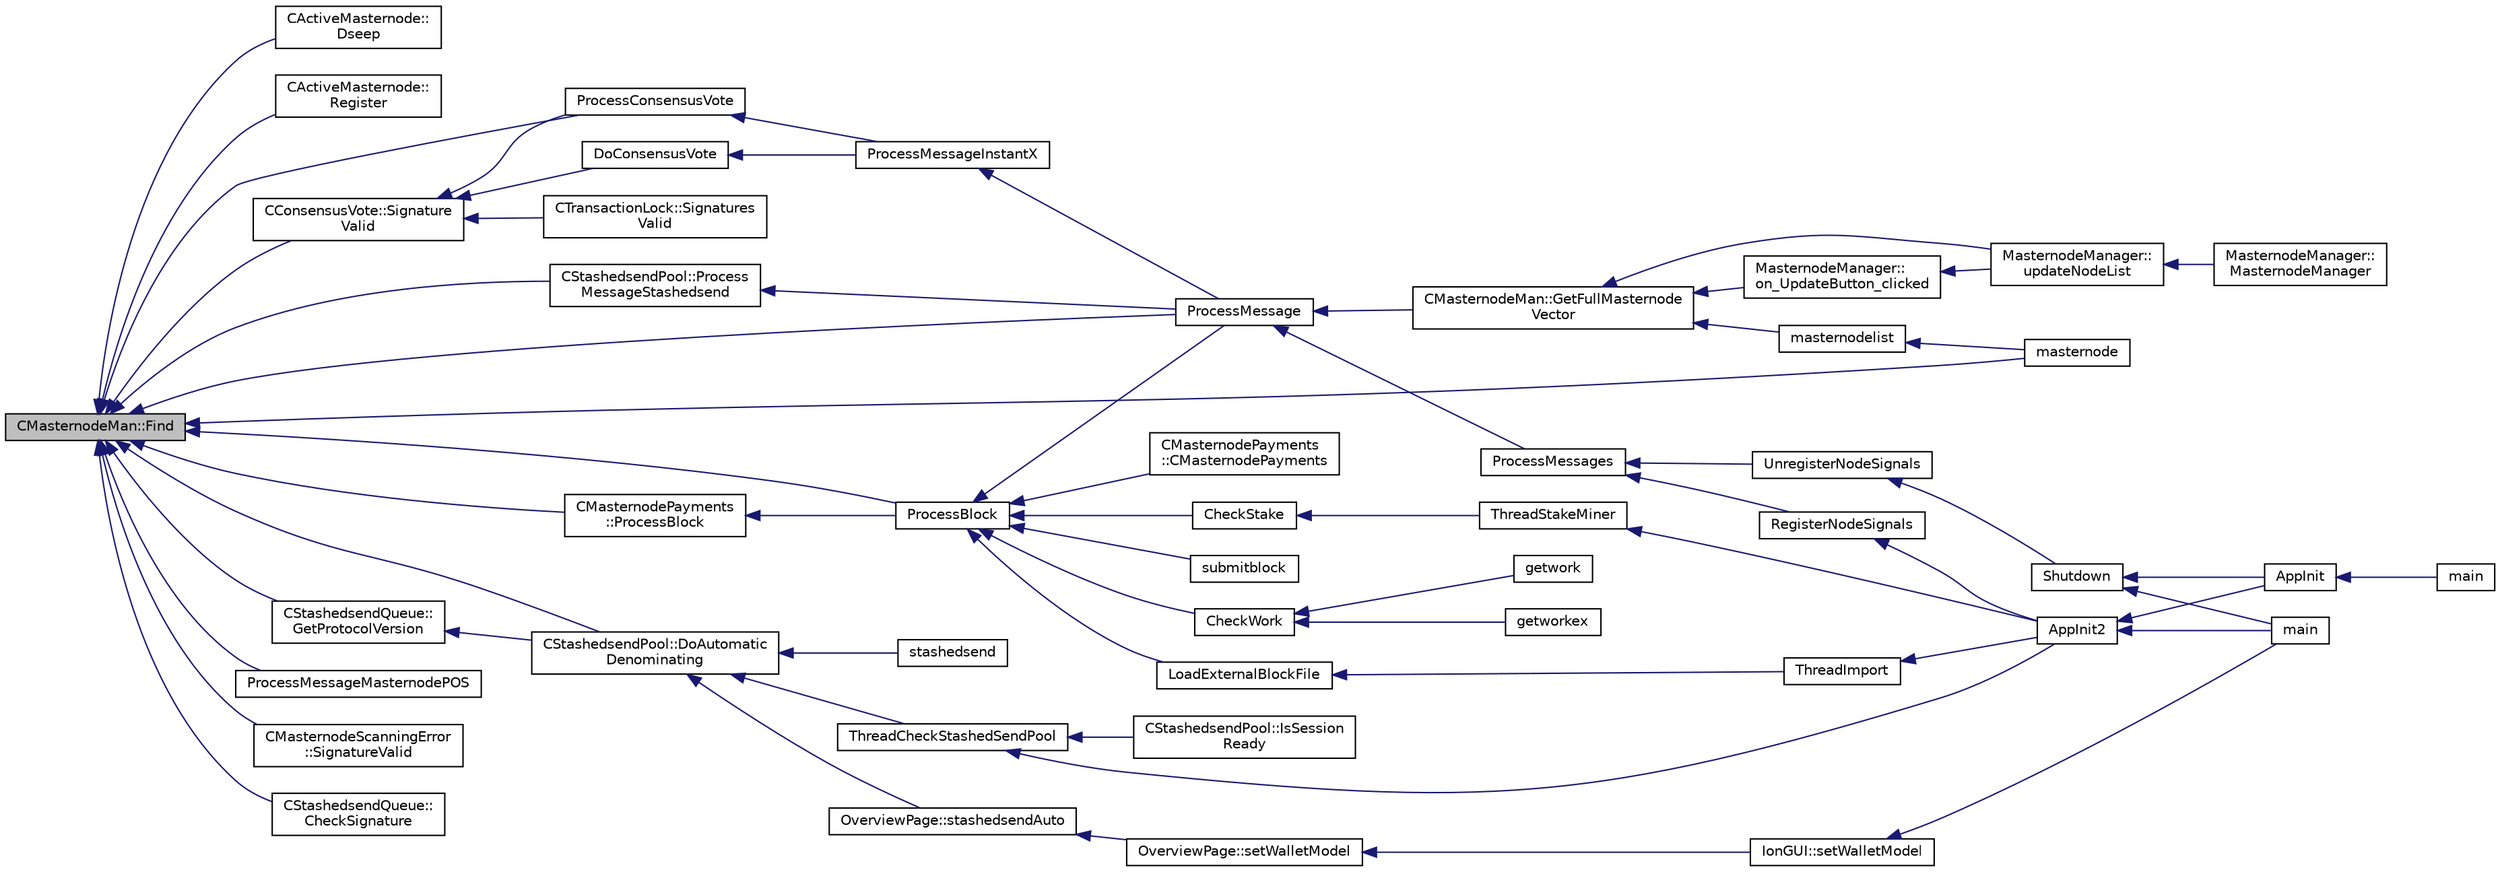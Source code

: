 digraph "CMasternodeMan::Find"
{
  edge [fontname="Helvetica",fontsize="10",labelfontname="Helvetica",labelfontsize="10"];
  node [fontname="Helvetica",fontsize="10",shape=record];
  rankdir="LR";
  Node528 [label="CMasternodeMan::Find",height=0.2,width=0.4,color="black", fillcolor="grey75", style="filled", fontcolor="black"];
  Node528 -> Node529 [dir="back",color="midnightblue",fontsize="10",style="solid",fontname="Helvetica"];
  Node529 [label="CActiveMasternode::\lDseep",height=0.2,width=0.4,color="black", fillcolor="white", style="filled",URL="$d9/d29/class_c_active_masternode.html#aa14a1a9611f6b73cc3e860cda75de88c"];
  Node528 -> Node530 [dir="back",color="midnightblue",fontsize="10",style="solid",fontname="Helvetica"];
  Node530 [label="CActiveMasternode::\lRegister",height=0.2,width=0.4,color="black", fillcolor="white", style="filled",URL="$d9/d29/class_c_active_masternode.html#a1fd28a721112cda22fe2f9e1045cf397",tooltip="Register any Masternode. "];
  Node528 -> Node531 [dir="back",color="midnightblue",fontsize="10",style="solid",fontname="Helvetica"];
  Node531 [label="ProcessConsensusVote",height=0.2,width=0.4,color="black", fillcolor="white", style="filled",URL="$d6/d5f/instantx_8h.html#a5d4434bfb70f64f95aa4de9286cbae94"];
  Node531 -> Node532 [dir="back",color="midnightblue",fontsize="10",style="solid",fontname="Helvetica"];
  Node532 [label="ProcessMessageInstantX",height=0.2,width=0.4,color="black", fillcolor="white", style="filled",URL="$d6/d5f/instantx_8h.html#aa516cb499ead2691d8ab216a499db5d0"];
  Node532 -> Node533 [dir="back",color="midnightblue",fontsize="10",style="solid",fontname="Helvetica"];
  Node533 [label="ProcessMessage",height=0.2,width=0.4,color="black", fillcolor="white", style="filled",URL="$df/d0a/main_8cpp.html#a8ba92b1a4bce3c835e887a9073d17d8e"];
  Node533 -> Node534 [dir="back",color="midnightblue",fontsize="10",style="solid",fontname="Helvetica"];
  Node534 [label="ProcessMessages",height=0.2,width=0.4,color="black", fillcolor="white", style="filled",URL="$d4/dbf/main_8h.html#a196f9318f02448b85b28d612698934fd"];
  Node534 -> Node535 [dir="back",color="midnightblue",fontsize="10",style="solid",fontname="Helvetica"];
  Node535 [label="RegisterNodeSignals",height=0.2,width=0.4,color="black", fillcolor="white", style="filled",URL="$d4/dbf/main_8h.html#ab02615ff65f91d69f8d786ec900baa8a",tooltip="Register with a network node to receive its signals. "];
  Node535 -> Node536 [dir="back",color="midnightblue",fontsize="10",style="solid",fontname="Helvetica"];
  Node536 [label="AppInit2",height=0.2,width=0.4,color="black", fillcolor="white", style="filled",URL="$d8/dc0/init_8h.html#a1a4c1bfbf6ba1db77e988b89b9cadfd3",tooltip="Initialize ion. "];
  Node536 -> Node537 [dir="back",color="midnightblue",fontsize="10",style="solid",fontname="Helvetica"];
  Node537 [label="AppInit",height=0.2,width=0.4,color="black", fillcolor="white", style="filled",URL="$d4/d35/iond_8cpp.html#ac59316b767e6984e1285f0531275286b"];
  Node537 -> Node538 [dir="back",color="midnightblue",fontsize="10",style="solid",fontname="Helvetica"];
  Node538 [label="main",height=0.2,width=0.4,color="black", fillcolor="white", style="filled",URL="$d4/d35/iond_8cpp.html#a0ddf1224851353fc92bfbff6f499fa97"];
  Node536 -> Node539 [dir="back",color="midnightblue",fontsize="10",style="solid",fontname="Helvetica"];
  Node539 [label="main",height=0.2,width=0.4,color="black", fillcolor="white", style="filled",URL="$d5/d2d/ion_8cpp.html#a0ddf1224851353fc92bfbff6f499fa97"];
  Node534 -> Node540 [dir="back",color="midnightblue",fontsize="10",style="solid",fontname="Helvetica"];
  Node540 [label="UnregisterNodeSignals",height=0.2,width=0.4,color="black", fillcolor="white", style="filled",URL="$d4/dbf/main_8h.html#a3ef0cc6e9d9d6435ee2a5569244d6ebd",tooltip="Unregister a network node. "];
  Node540 -> Node541 [dir="back",color="midnightblue",fontsize="10",style="solid",fontname="Helvetica"];
  Node541 [label="Shutdown",height=0.2,width=0.4,color="black", fillcolor="white", style="filled",URL="$d8/dc0/init_8h.html#ac5f038c2b480cf9ef5e19e3eba8dbaf9"];
  Node541 -> Node537 [dir="back",color="midnightblue",fontsize="10",style="solid",fontname="Helvetica"];
  Node541 -> Node539 [dir="back",color="midnightblue",fontsize="10",style="solid",fontname="Helvetica"];
  Node533 -> Node542 [dir="back",color="midnightblue",fontsize="10",style="solid",fontname="Helvetica"];
  Node542 [label="CMasternodeMan::GetFullMasternode\lVector",height=0.2,width=0.4,color="black", fillcolor="white", style="filled",URL="$dc/d6b/class_c_masternode_man.html#ab39e213a7601e1bef2eba1d5d63206f5"];
  Node542 -> Node543 [dir="back",color="midnightblue",fontsize="10",style="solid",fontname="Helvetica"];
  Node543 [label="MasternodeManager::\lupdateNodeList",height=0.2,width=0.4,color="black", fillcolor="white", style="filled",URL="$d9/d70/class_masternode_manager.html#a5485a8bd6ccf673027165cc1207dfae9"];
  Node543 -> Node544 [dir="back",color="midnightblue",fontsize="10",style="solid",fontname="Helvetica"];
  Node544 [label="MasternodeManager::\lMasternodeManager",height=0.2,width=0.4,color="black", fillcolor="white", style="filled",URL="$d9/d70/class_masternode_manager.html#ad18cb99065e056e6b791e2356de826bf"];
  Node542 -> Node545 [dir="back",color="midnightblue",fontsize="10",style="solid",fontname="Helvetica"];
  Node545 [label="MasternodeManager::\lon_UpdateButton_clicked",height=0.2,width=0.4,color="black", fillcolor="white", style="filled",URL="$d9/d70/class_masternode_manager.html#ae8d07b4d869e3eb09fe1be445eff0430"];
  Node545 -> Node543 [dir="back",color="midnightblue",fontsize="10",style="solid",fontname="Helvetica"];
  Node542 -> Node546 [dir="back",color="midnightblue",fontsize="10",style="solid",fontname="Helvetica"];
  Node546 [label="masternodelist",height=0.2,width=0.4,color="black", fillcolor="white", style="filled",URL="$d5/d6b/rpcstashedsend_8cpp.html#a3a7ed7e37f21eb2912afc6e776f7236c"];
  Node546 -> Node547 [dir="back",color="midnightblue",fontsize="10",style="solid",fontname="Helvetica"];
  Node547 [label="masternode",height=0.2,width=0.4,color="black", fillcolor="white", style="filled",URL="$d5/d6b/rpcstashedsend_8cpp.html#a30609e443aeb47c29ed0878d16b1b5e1"];
  Node528 -> Node548 [dir="back",color="midnightblue",fontsize="10",style="solid",fontname="Helvetica"];
  Node548 [label="CConsensusVote::Signature\lValid",height=0.2,width=0.4,color="black", fillcolor="white", style="filled",URL="$dc/da2/class_c_consensus_vote.html#ac6550a89acee255e0035e189a42a6310"];
  Node548 -> Node549 [dir="back",color="midnightblue",fontsize="10",style="solid",fontname="Helvetica"];
  Node549 [label="DoConsensusVote",height=0.2,width=0.4,color="black", fillcolor="white", style="filled",URL="$d6/d5f/instantx_8h.html#a0753801d6e6eb2cb230a85a6ba6fd371"];
  Node549 -> Node532 [dir="back",color="midnightblue",fontsize="10",style="solid",fontname="Helvetica"];
  Node548 -> Node531 [dir="back",color="midnightblue",fontsize="10",style="solid",fontname="Helvetica"];
  Node548 -> Node550 [dir="back",color="midnightblue",fontsize="10",style="solid",fontname="Helvetica"];
  Node550 [label="CTransactionLock::Signatures\lValid",height=0.2,width=0.4,color="black", fillcolor="white", style="filled",URL="$d9/dbb/class_c_transaction_lock.html#a71cb6705a8f0bfb4a8453d3b284e3cf7"];
  Node528 -> Node551 [dir="back",color="midnightblue",fontsize="10",style="solid",fontname="Helvetica"];
  Node551 [label="ProcessBlock",height=0.2,width=0.4,color="black", fillcolor="white", style="filled",URL="$d4/dbf/main_8h.html#a7c8a7be3439bb5e1e40548a332a3cf29"];
  Node551 -> Node552 [dir="back",color="midnightblue",fontsize="10",style="solid",fontname="Helvetica"];
  Node552 [label="LoadExternalBlockFile",height=0.2,width=0.4,color="black", fillcolor="white", style="filled",URL="$df/d0a/main_8cpp.html#afbdbbb5a1b376748e5460cbcf644a9af"];
  Node552 -> Node553 [dir="back",color="midnightblue",fontsize="10",style="solid",fontname="Helvetica"];
  Node553 [label="ThreadImport",height=0.2,width=0.4,color="black", fillcolor="white", style="filled",URL="$d4/dbf/main_8h.html#a0189c34248cd89bbbe20d4d6045bd7c9"];
  Node553 -> Node536 [dir="back",color="midnightblue",fontsize="10",style="solid",fontname="Helvetica"];
  Node551 -> Node533 [dir="back",color="midnightblue",fontsize="10",style="solid",fontname="Helvetica"];
  Node551 -> Node554 [dir="back",color="midnightblue",fontsize="10",style="solid",fontname="Helvetica"];
  Node554 [label="CMasternodePayments\l::CMasternodePayments",height=0.2,width=0.4,color="black", fillcolor="white", style="filled",URL="$dc/d9a/class_c_masternode_payments.html#a4b9454f265a927528c881716e7649973"];
  Node551 -> Node555 [dir="back",color="midnightblue",fontsize="10",style="solid",fontname="Helvetica"];
  Node555 [label="CheckWork",height=0.2,width=0.4,color="black", fillcolor="white", style="filled",URL="$de/d13/miner_8h.html#aadd8a05aa6d8fae1c0f4daa5e971a12a",tooltip="Check mined proof-of-work block. "];
  Node555 -> Node556 [dir="back",color="midnightblue",fontsize="10",style="solid",fontname="Helvetica"];
  Node556 [label="getworkex",height=0.2,width=0.4,color="black", fillcolor="white", style="filled",URL="$d4/ddd/rpcmining_8cpp.html#aa40f86dc468a3f2ef4a3bba99e20a069"];
  Node555 -> Node557 [dir="back",color="midnightblue",fontsize="10",style="solid",fontname="Helvetica"];
  Node557 [label="getwork",height=0.2,width=0.4,color="black", fillcolor="white", style="filled",URL="$d4/ddd/rpcmining_8cpp.html#a356be62c93d38267a7da9e1cb644d547"];
  Node551 -> Node558 [dir="back",color="midnightblue",fontsize="10",style="solid",fontname="Helvetica"];
  Node558 [label="CheckStake",height=0.2,width=0.4,color="black", fillcolor="white", style="filled",URL="$de/d13/miner_8h.html#a68be4bcfa03b86095641eac5ca996fed",tooltip="Check mined proof-of-stake block. "];
  Node558 -> Node559 [dir="back",color="midnightblue",fontsize="10",style="solid",fontname="Helvetica"];
  Node559 [label="ThreadStakeMiner",height=0.2,width=0.4,color="black", fillcolor="white", style="filled",URL="$d6/de3/miner_8cpp.html#a31faece5ef0e403969b3d3debd79b352"];
  Node559 -> Node536 [dir="back",color="midnightblue",fontsize="10",style="solid",fontname="Helvetica"];
  Node551 -> Node560 [dir="back",color="midnightblue",fontsize="10",style="solid",fontname="Helvetica"];
  Node560 [label="submitblock",height=0.2,width=0.4,color="black", fillcolor="white", style="filled",URL="$d4/ddd/rpcmining_8cpp.html#a6fc1aa077add8cb1c74207056616134d"];
  Node528 -> Node533 [dir="back",color="midnightblue",fontsize="10",style="solid",fontname="Helvetica"];
  Node528 -> Node561 [dir="back",color="midnightblue",fontsize="10",style="solid",fontname="Helvetica"];
  Node561 [label="CMasternodePayments\l::ProcessBlock",height=0.2,width=0.4,color="black", fillcolor="white", style="filled",URL="$dc/d9a/class_c_masternode_payments.html#aa23dfbc148f10f601e9771bfcffea441"];
  Node561 -> Node551 [dir="back",color="midnightblue",fontsize="10",style="solid",fontname="Helvetica"];
  Node528 -> Node562 [dir="back",color="midnightblue",fontsize="10",style="solid",fontname="Helvetica"];
  Node562 [label="ProcessMessageMasternodePOS",height=0.2,width=0.4,color="black", fillcolor="white", style="filled",URL="$dc/d51/masternode-pos_8h.html#a85194f5f57620d07bd87ef37bf2f6ef0"];
  Node528 -> Node563 [dir="back",color="midnightblue",fontsize="10",style="solid",fontname="Helvetica"];
  Node563 [label="CMasternodeScanningError\l::SignatureValid",height=0.2,width=0.4,color="black", fillcolor="white", style="filled",URL="$d0/de7/class_c_masternode_scanning_error.html#ae90fca573f70f7faa4c9f3a5db145f36"];
  Node528 -> Node547 [dir="back",color="midnightblue",fontsize="10",style="solid",fontname="Helvetica"];
  Node528 -> Node564 [dir="back",color="midnightblue",fontsize="10",style="solid",fontname="Helvetica"];
  Node564 [label="CStashedsendPool::Process\lMessageStashedsend",height=0.2,width=0.4,color="black", fillcolor="white", style="filled",URL="$dd/d8a/class_c_stashedsend_pool.html#a62b472a4e4b1e634bc2e8621be17888e",tooltip="Process a Stashedsend message using the Stashedsend protocol. "];
  Node564 -> Node533 [dir="back",color="midnightblue",fontsize="10",style="solid",fontname="Helvetica"];
  Node528 -> Node565 [dir="back",color="midnightblue",fontsize="10",style="solid",fontname="Helvetica"];
  Node565 [label="CStashedsendPool::DoAutomatic\lDenominating",height=0.2,width=0.4,color="black", fillcolor="white", style="filled",URL="$dd/d8a/class_c_stashedsend_pool.html#a21f19df4854af34c8f89187c768a524f",tooltip="Passively run Stashedsend in the background according to the configuration in settings (only for QT) ..."];
  Node565 -> Node566 [dir="back",color="midnightblue",fontsize="10",style="solid",fontname="Helvetica"];
  Node566 [label="OverviewPage::stashedsendAuto",height=0.2,width=0.4,color="black", fillcolor="white", style="filled",URL="$d1/d91/class_overview_page.html#abf60d7de5f283687a914b487dc44ca76"];
  Node566 -> Node567 [dir="back",color="midnightblue",fontsize="10",style="solid",fontname="Helvetica"];
  Node567 [label="OverviewPage::setWalletModel",height=0.2,width=0.4,color="black", fillcolor="white", style="filled",URL="$d1/d91/class_overview_page.html#a2ed52a3a87e9c74fee38fa873c9bc71f"];
  Node567 -> Node568 [dir="back",color="midnightblue",fontsize="10",style="solid",fontname="Helvetica"];
  Node568 [label="IonGUI::setWalletModel",height=0.2,width=0.4,color="black", fillcolor="white", style="filled",URL="$dc/d0b/class_ion_g_u_i.html#a37f87db65498b036d387c705a749c45d",tooltip="Set the wallet model. "];
  Node568 -> Node539 [dir="back",color="midnightblue",fontsize="10",style="solid",fontname="Helvetica"];
  Node565 -> Node569 [dir="back",color="midnightblue",fontsize="10",style="solid",fontname="Helvetica"];
  Node569 [label="stashedsend",height=0.2,width=0.4,color="black", fillcolor="white", style="filled",URL="$d5/d6b/rpcstashedsend_8cpp.html#a5a7cb1ad55aeaa8bcbb5172e9153a75a"];
  Node565 -> Node570 [dir="back",color="midnightblue",fontsize="10",style="solid",fontname="Helvetica"];
  Node570 [label="ThreadCheckStashedSendPool",height=0.2,width=0.4,color="black", fillcolor="white", style="filled",URL="$d9/dbc/stashedsend_8h.html#ab583ddc86effded8432ea5387f77d883"];
  Node570 -> Node536 [dir="back",color="midnightblue",fontsize="10",style="solid",fontname="Helvetica"];
  Node570 -> Node571 [dir="back",color="midnightblue",fontsize="10",style="solid",fontname="Helvetica"];
  Node571 [label="CStashedsendPool::IsSession\lReady",height=0.2,width=0.4,color="black", fillcolor="white", style="filled",URL="$dd/d8a/class_c_stashedsend_pool.html#acb903e97bacd0ecf2f1c3c0d82e6641c",tooltip="Do we have enough users to take entries? "];
  Node528 -> Node572 [dir="back",color="midnightblue",fontsize="10",style="solid",fontname="Helvetica"];
  Node572 [label="CStashedsendQueue::\lCheckSignature",height=0.2,width=0.4,color="black", fillcolor="white", style="filled",URL="$dd/d34/class_c_stashedsend_queue.html#ac272b4813415870e369a62d267e852ca",tooltip="Check if we have a valid Masternode address. "];
  Node528 -> Node573 [dir="back",color="midnightblue",fontsize="10",style="solid",fontname="Helvetica"];
  Node573 [label="CStashedsendQueue::\lGetProtocolVersion",height=0.2,width=0.4,color="black", fillcolor="white", style="filled",URL="$dd/d34/class_c_stashedsend_queue.html#a30ddee9b298800afc54b26b139e16edf",tooltip="Get the protocol version. "];
  Node573 -> Node565 [dir="back",color="midnightblue",fontsize="10",style="solid",fontname="Helvetica"];
}
